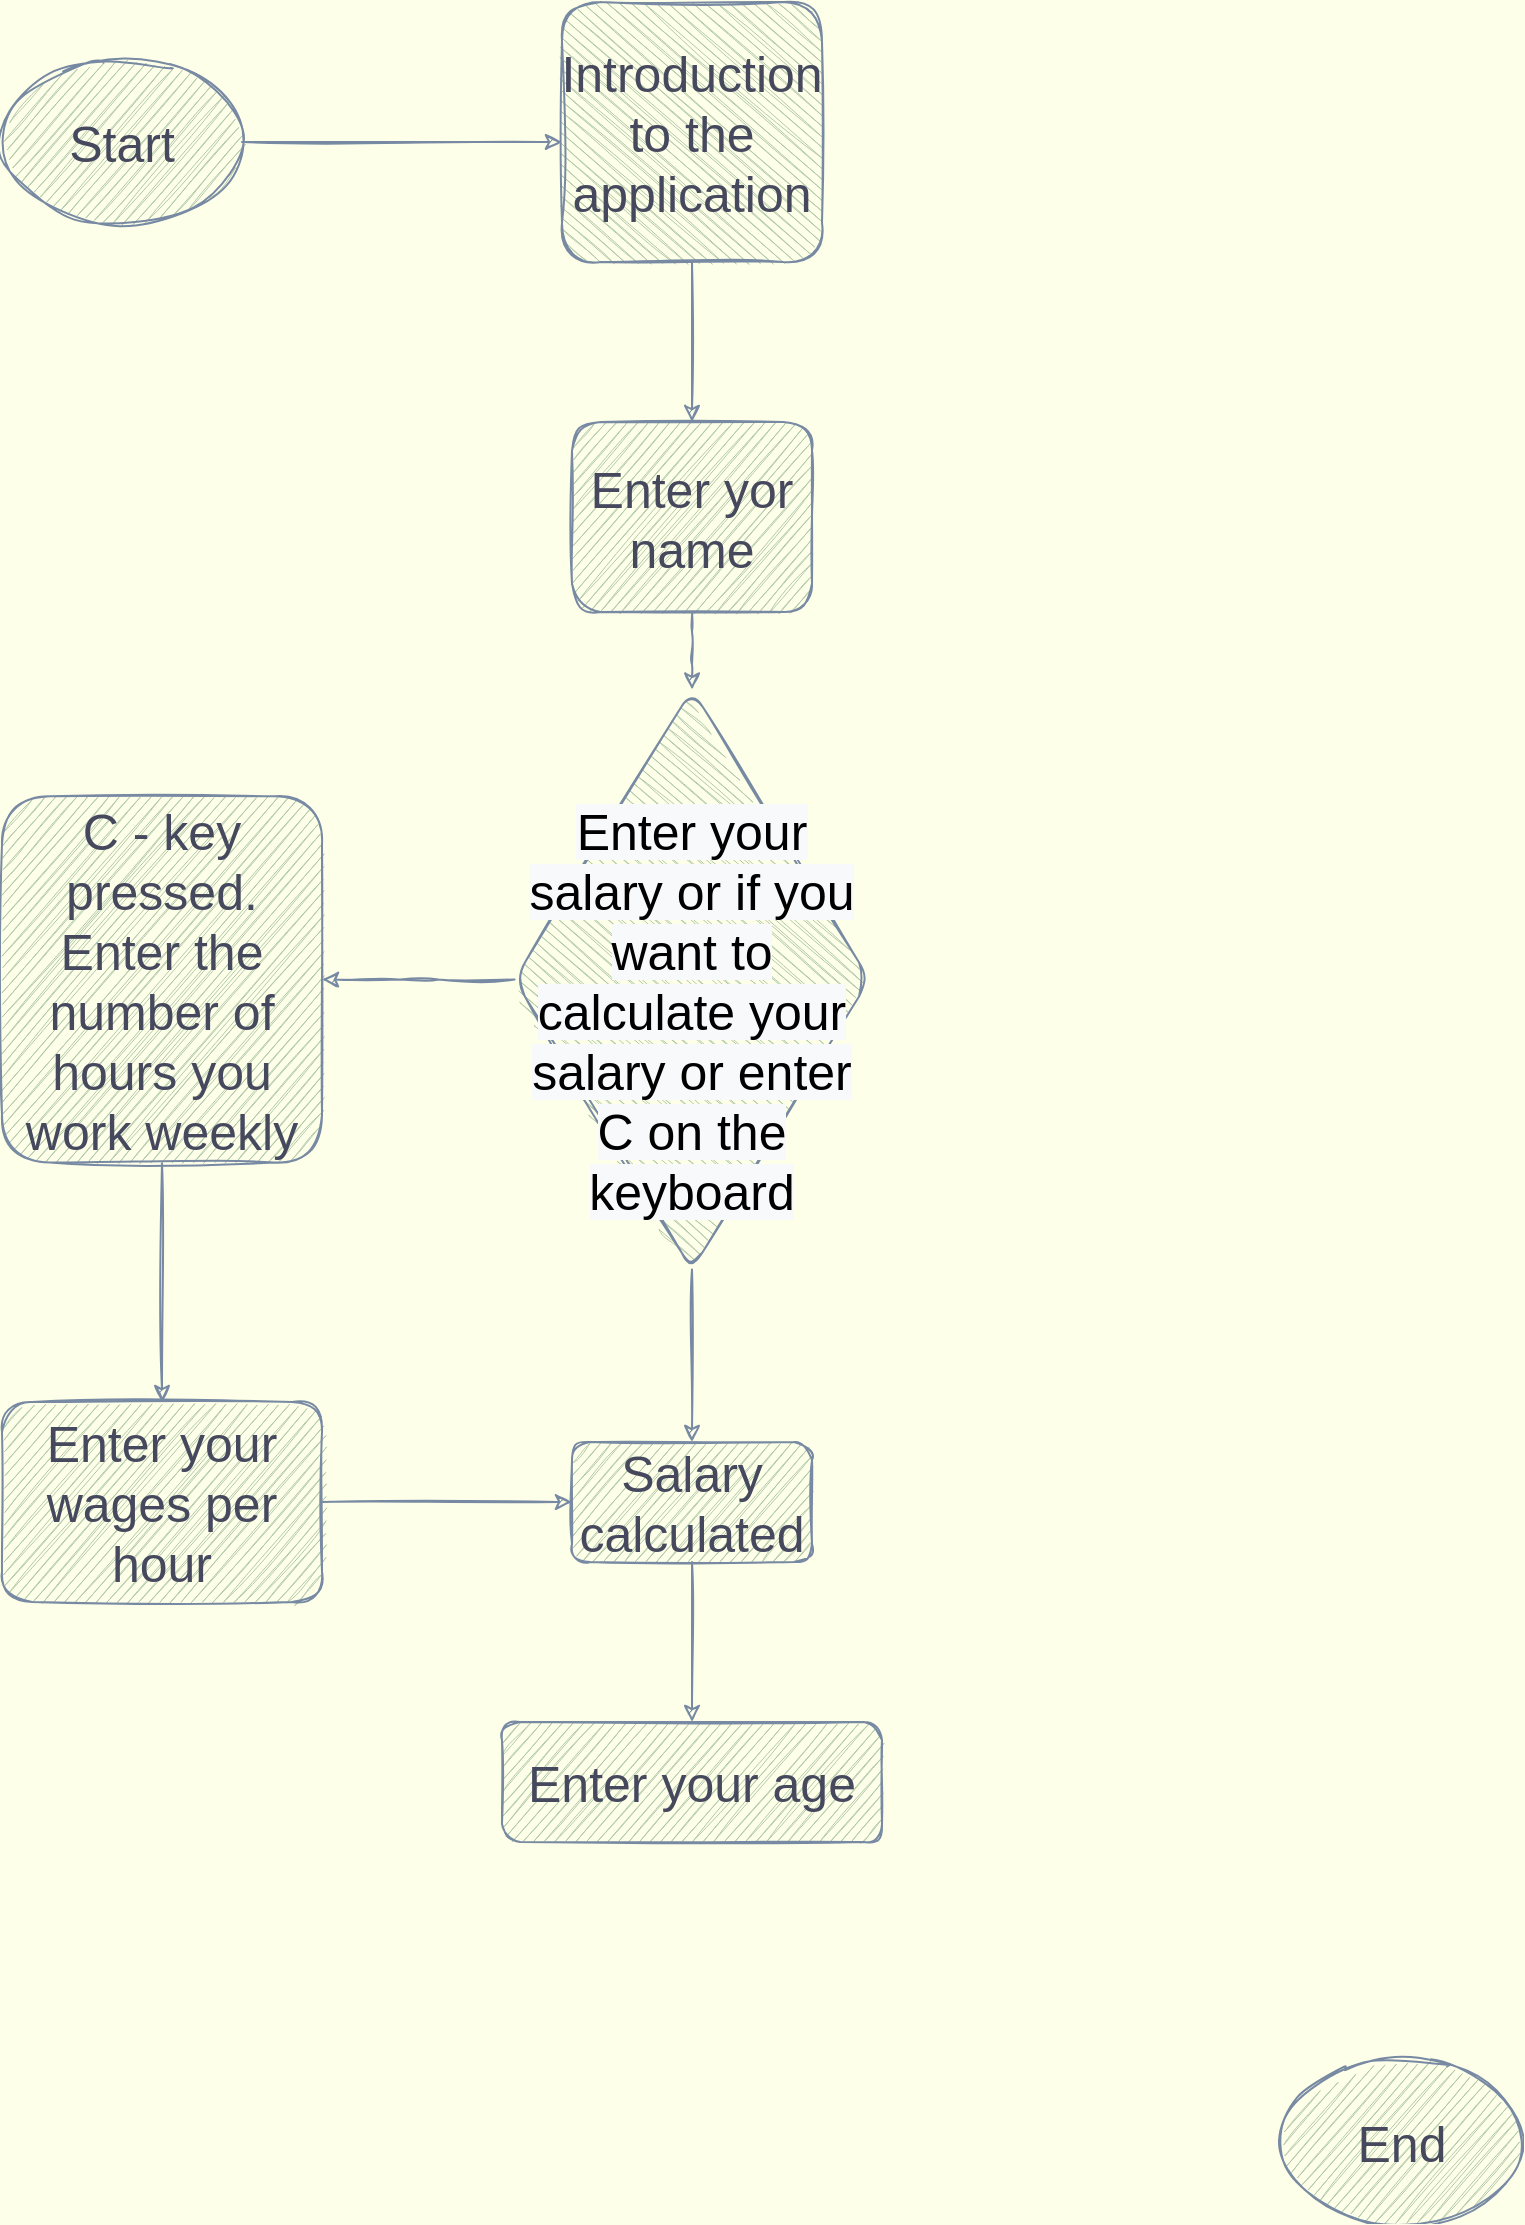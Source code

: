 <mxfile version="20.0.4" type="github">
  <diagram id="5d712PURRep5_9I_O1BZ" name="Page-1">
    <mxGraphModel dx="1502" dy="804" grid="1" gridSize="10" guides="1" tooltips="1" connect="1" arrows="1" fold="1" page="1" pageScale="1" pageWidth="827" pageHeight="1169" background="#FEFFE8" math="0" shadow="0">
      <root>
        <mxCell id="0" />
        <mxCell id="1" parent="0" />
        <mxCell id="lr9qJDFKW7P0UVie4wkK-1" value="Start" style="ellipse;whiteSpace=wrap;html=1;fontSize=25;fillColor=#B2C9AB;strokeColor=#788AA3;fontColor=#46495D;rounded=1;sketch=1;" vertex="1" parent="1">
          <mxGeometry x="40" y="40" width="120" height="80" as="geometry" />
        </mxCell>
        <mxCell id="lr9qJDFKW7P0UVie4wkK-2" value="End" style="ellipse;whiteSpace=wrap;html=1;fontSize=25;fillColor=#B2C9AB;strokeColor=#788AA3;fontColor=#46495D;rounded=1;sketch=1;" vertex="1" parent="1">
          <mxGeometry x="680" y="1040" width="120" height="80" as="geometry" />
        </mxCell>
        <mxCell id="lr9qJDFKW7P0UVie4wkK-5" value="" style="edgeStyle=orthogonalEdgeStyle;rounded=1;orthogonalLoop=1;jettySize=auto;html=1;fontSize=25;strokeColor=#788AA3;fontColor=#46495D;sketch=1;" edge="1" parent="1" source="lr9qJDFKW7P0UVie4wkK-3" target="lr9qJDFKW7P0UVie4wkK-4">
          <mxGeometry relative="1" as="geometry" />
        </mxCell>
        <mxCell id="lr9qJDFKW7P0UVie4wkK-3" value="Introduction to the application&lt;br&gt;" style="whiteSpace=wrap;html=1;aspect=fixed;fontSize=25;direction=south;fillColor=#B2C9AB;strokeColor=#788AA3;fontColor=#46495D;rounded=1;sketch=1;" vertex="1" parent="1">
          <mxGeometry x="320" y="10" width="130" height="130" as="geometry" />
        </mxCell>
        <mxCell id="lr9qJDFKW7P0UVie4wkK-11" value="" style="edgeStyle=orthogonalEdgeStyle;rounded=1;orthogonalLoop=1;jettySize=auto;html=1;fontSize=25;strokeColor=#788AA3;fontColor=#46495D;sketch=1;" edge="1" parent="1" source="lr9qJDFKW7P0UVie4wkK-4" target="lr9qJDFKW7P0UVie4wkK-10">
          <mxGeometry relative="1" as="geometry" />
        </mxCell>
        <mxCell id="lr9qJDFKW7P0UVie4wkK-4" value="Enter yor name&lt;br&gt;" style="whiteSpace=wrap;html=1;fontSize=25;fillColor=#B2C9AB;strokeColor=#788AA3;fontColor=#46495D;rounded=1;sketch=1;" vertex="1" parent="1">
          <mxGeometry x="325" y="220" width="120" height="95" as="geometry" />
        </mxCell>
        <mxCell id="lr9qJDFKW7P0UVie4wkK-9" value="" style="endArrow=classic;html=1;rounded=1;fontSize=25;exitX=1;exitY=0.5;exitDx=0;exitDy=0;strokeColor=#788AA3;fontColor=#46495D;sketch=1;" edge="1" parent="1" source="lr9qJDFKW7P0UVie4wkK-1">
          <mxGeometry width="50" height="50" relative="1" as="geometry">
            <mxPoint x="460" y="250" as="sourcePoint" />
            <mxPoint x="320" y="80" as="targetPoint" />
            <Array as="points" />
          </mxGeometry>
        </mxCell>
        <mxCell id="lr9qJDFKW7P0UVie4wkK-13" value="" style="edgeStyle=orthogonalEdgeStyle;rounded=1;orthogonalLoop=1;jettySize=auto;html=1;fontSize=25;strokeColor=#788AA3;fontColor=#46495D;sketch=1;" edge="1" parent="1" source="lr9qJDFKW7P0UVie4wkK-10" target="lr9qJDFKW7P0UVie4wkK-12">
          <mxGeometry relative="1" as="geometry" />
        </mxCell>
        <mxCell id="lr9qJDFKW7P0UVie4wkK-10" value="&lt;br&gt;&lt;span style=&quot;font-family: Helvetica; font-size: 25px; font-style: normal; font-variant-ligatures: normal; font-variant-caps: normal; font-weight: 400; letter-spacing: normal; orphans: 2; text-align: center; text-indent: 0px; text-transform: none; widows: 2; word-spacing: 0px; -webkit-text-stroke-width: 0px; background-color: rgb(248, 249, 250); text-decoration-thickness: initial; text-decoration-style: initial; text-decoration-color: initial; float: none; display: inline !important;&quot;&gt;Enter your salary or if you want to calculate your salary or&amp;nbsp;enter C on the keyboard&lt;/span&gt;&lt;br&gt;" style="rhombus;whiteSpace=wrap;html=1;fontSize=25;direction=south;fillColor=#B2C9AB;strokeColor=#788AA3;fontColor=#000000;rounded=1;sketch=1;" vertex="1" parent="1">
          <mxGeometry x="296.25" y="353.75" width="177.5" height="290" as="geometry" />
        </mxCell>
        <mxCell id="lr9qJDFKW7P0UVie4wkK-17" value="" style="edgeStyle=orthogonalEdgeStyle;rounded=1;orthogonalLoop=1;jettySize=auto;html=1;fontSize=25;strokeColor=#788AA3;fontColor=#46495D;sketch=1;" edge="1" parent="1" source="lr9qJDFKW7P0UVie4wkK-12" target="lr9qJDFKW7P0UVie4wkK-16">
          <mxGeometry relative="1" as="geometry" />
        </mxCell>
        <mxCell id="lr9qJDFKW7P0UVie4wkK-12" value="C - key pressed. Enter the number of hours you work weekly" style="whiteSpace=wrap;html=1;fontSize=25;fillColor=#B2C9AB;strokeColor=#788AA3;fontColor=#46495D;rounded=1;sketch=1;" vertex="1" parent="1">
          <mxGeometry x="40" y="407.18" width="160" height="183.13" as="geometry" />
        </mxCell>
        <mxCell id="lr9qJDFKW7P0UVie4wkK-19" value="" style="edgeStyle=orthogonalEdgeStyle;rounded=1;orthogonalLoop=1;jettySize=auto;html=1;fontSize=25;strokeColor=#788AA3;fontColor=#46495D;sketch=1;" edge="1" parent="1" source="lr9qJDFKW7P0UVie4wkK-16" target="lr9qJDFKW7P0UVie4wkK-18">
          <mxGeometry relative="1" as="geometry" />
        </mxCell>
        <mxCell id="lr9qJDFKW7P0UVie4wkK-16" value="Enter your wages per hour&lt;br&gt;" style="whiteSpace=wrap;html=1;fontSize=25;fillColor=#B2C9AB;strokeColor=#788AA3;fontColor=#46495D;rounded=1;sketch=1;" vertex="1" parent="1">
          <mxGeometry x="40" y="710" width="160" height="100" as="geometry" />
        </mxCell>
        <mxCell id="lr9qJDFKW7P0UVie4wkK-22" value="" style="edgeStyle=orthogonalEdgeStyle;rounded=1;orthogonalLoop=1;jettySize=auto;html=1;fontSize=25;strokeColor=#788AA3;fontColor=#46495D;sketch=1;" edge="1" parent="1" source="lr9qJDFKW7P0UVie4wkK-18" target="lr9qJDFKW7P0UVie4wkK-21">
          <mxGeometry relative="1" as="geometry" />
        </mxCell>
        <mxCell id="lr9qJDFKW7P0UVie4wkK-18" value="Salary calculated" style="whiteSpace=wrap;html=1;fontSize=25;fillColor=#B2C9AB;strokeColor=#788AA3;fontColor=#46495D;rounded=1;sketch=1;" vertex="1" parent="1">
          <mxGeometry x="325" y="730" width="120" height="60" as="geometry" />
        </mxCell>
        <mxCell id="lr9qJDFKW7P0UVie4wkK-20" value="" style="endArrow=classic;html=1;rounded=1;fontSize=25;entryX=0.5;entryY=0;entryDx=0;entryDy=0;exitX=1;exitY=0.5;exitDx=0;exitDy=0;strokeColor=#788AA3;fontColor=#46495D;sketch=1;" edge="1" parent="1" source="lr9qJDFKW7P0UVie4wkK-10" target="lr9qJDFKW7P0UVie4wkK-18">
          <mxGeometry width="50" height="50" relative="1" as="geometry">
            <mxPoint x="370" y="660" as="sourcePoint" />
            <mxPoint x="370" y="480" as="targetPoint" />
          </mxGeometry>
        </mxCell>
        <mxCell id="lr9qJDFKW7P0UVie4wkK-21" value="Enter your age" style="whiteSpace=wrap;html=1;fontSize=25;fillColor=#B2C9AB;strokeColor=#788AA3;fontColor=#46495D;rounded=1;sketch=1;" vertex="1" parent="1">
          <mxGeometry x="290" y="870" width="190" height="60" as="geometry" />
        </mxCell>
      </root>
    </mxGraphModel>
  </diagram>
</mxfile>
